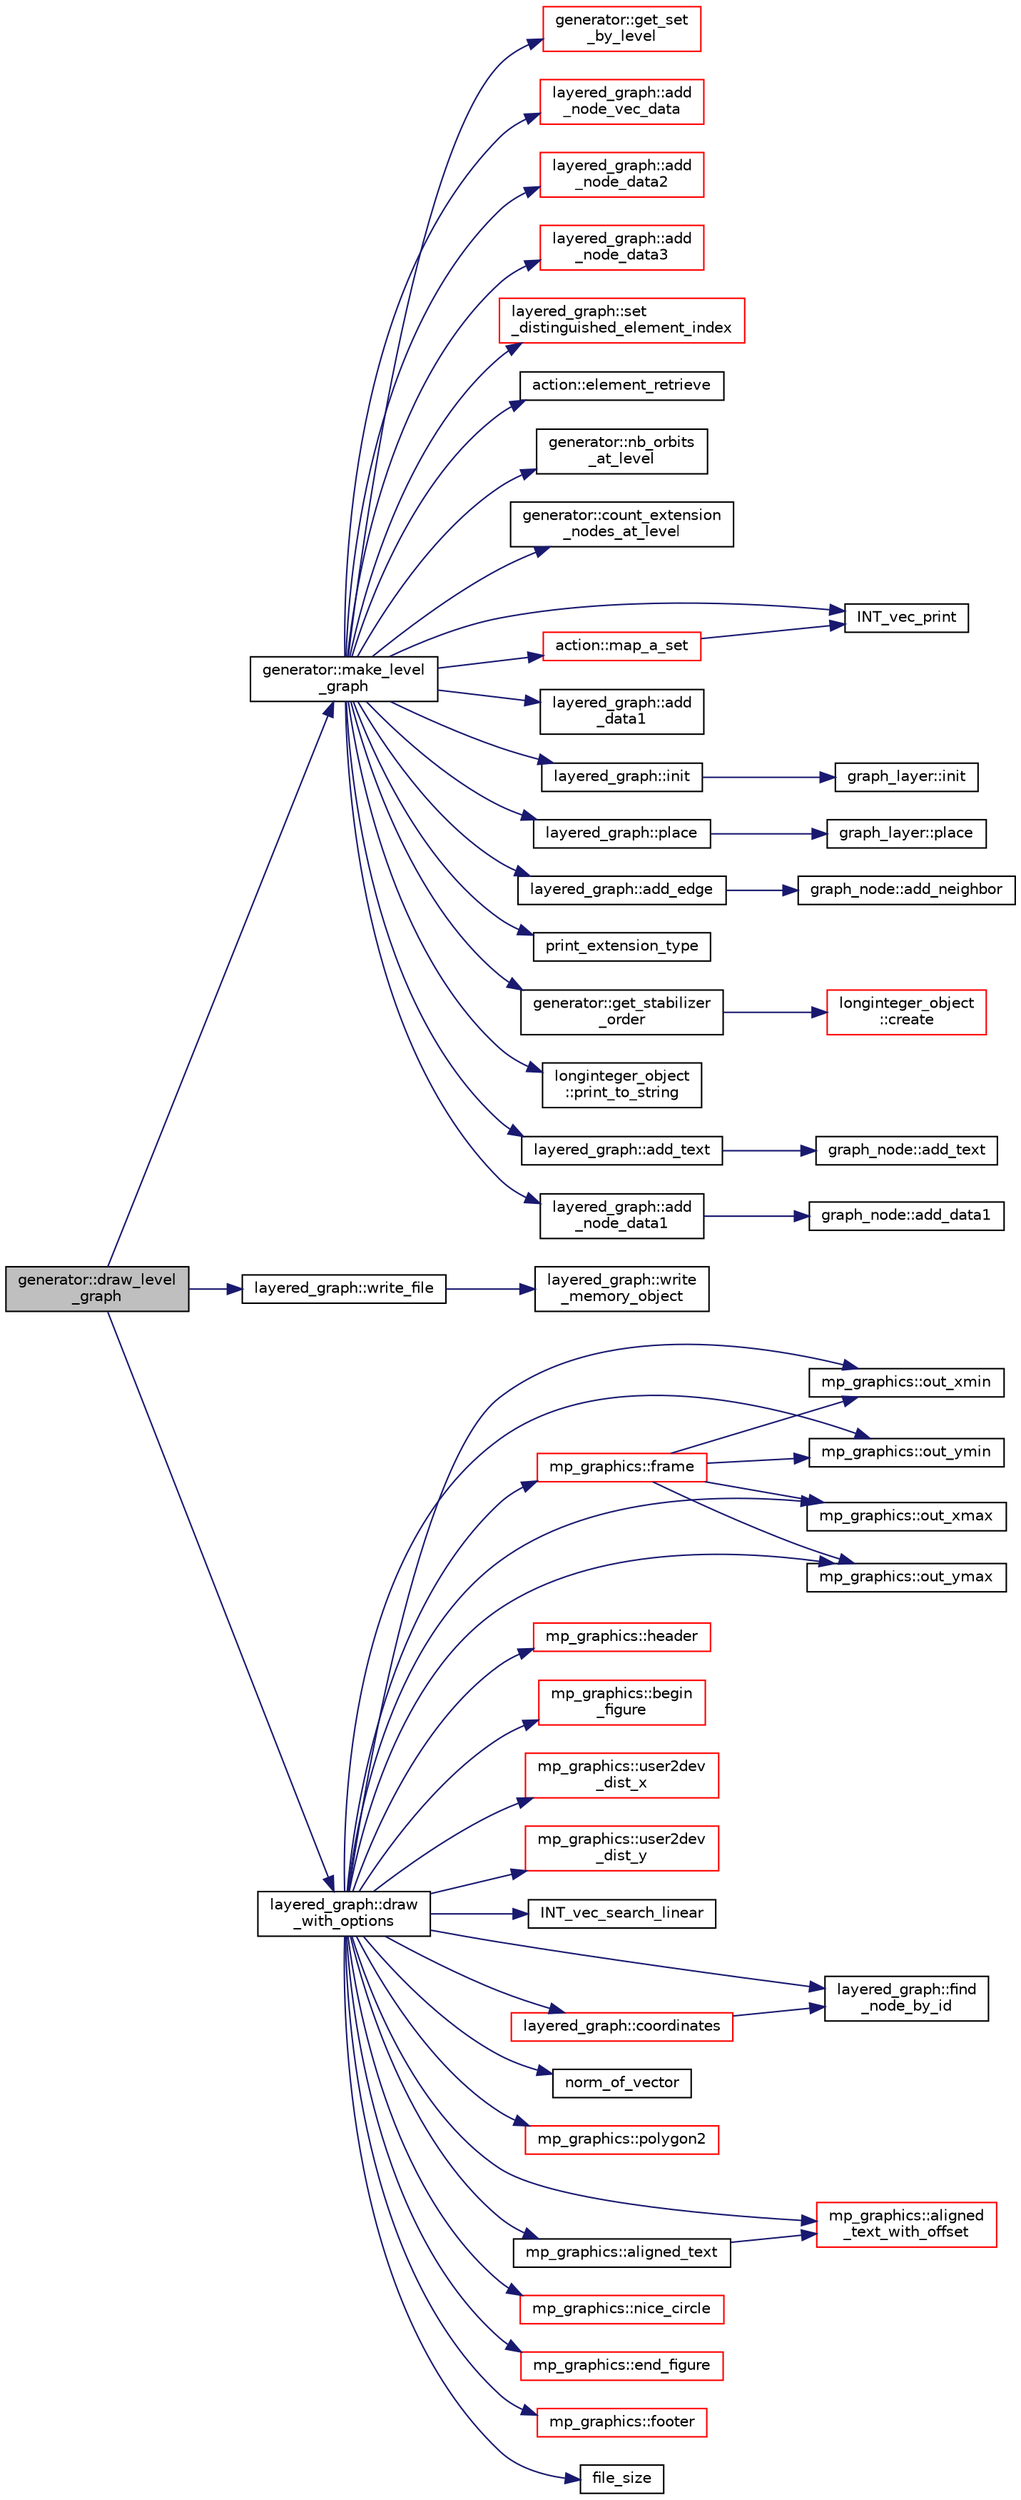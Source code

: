 digraph "generator::draw_level_graph"
{
  edge [fontname="Helvetica",fontsize="10",labelfontname="Helvetica",labelfontsize="10"];
  node [fontname="Helvetica",fontsize="10",shape=record];
  rankdir="LR";
  Node4901 [label="generator::draw_level\l_graph",height=0.2,width=0.4,color="black", fillcolor="grey75", style="filled", fontcolor="black"];
  Node4901 -> Node4902 [color="midnightblue",fontsize="10",style="solid",fontname="Helvetica"];
  Node4902 [label="generator::make_level\l_graph",height=0.2,width=0.4,color="black", fillcolor="white", style="filled",URL="$d7/d73/classgenerator.html#ac5980214ff3f3db0a36011316869c712"];
  Node4902 -> Node4903 [color="midnightblue",fontsize="10",style="solid",fontname="Helvetica"];
  Node4903 [label="generator::nb_orbits\l_at_level",height=0.2,width=0.4,color="black", fillcolor="white", style="filled",URL="$d7/d73/classgenerator.html#a020f3d8378448310d044a4a24fadf301"];
  Node4902 -> Node4904 [color="midnightblue",fontsize="10",style="solid",fontname="Helvetica"];
  Node4904 [label="generator::count_extension\l_nodes_at_level",height=0.2,width=0.4,color="black", fillcolor="white", style="filled",URL="$d7/d73/classgenerator.html#a51ae16bc53402495663479269fc0bee0"];
  Node4902 -> Node4905 [color="midnightblue",fontsize="10",style="solid",fontname="Helvetica"];
  Node4905 [label="INT_vec_print",height=0.2,width=0.4,color="black", fillcolor="white", style="filled",URL="$df/dbf/sajeeb_8_c.html#a79a5901af0b47dd0d694109543c027fe"];
  Node4902 -> Node4906 [color="midnightblue",fontsize="10",style="solid",fontname="Helvetica"];
  Node4906 [label="layered_graph::add\l_data1",height=0.2,width=0.4,color="black", fillcolor="white", style="filled",URL="$da/db1/classlayered__graph.html#a008a6f2cb68387f41f8bf01cf5c0c957"];
  Node4902 -> Node4907 [color="midnightblue",fontsize="10",style="solid",fontname="Helvetica"];
  Node4907 [label="layered_graph::init",height=0.2,width=0.4,color="black", fillcolor="white", style="filled",URL="$da/db1/classlayered__graph.html#a3d3422898f1e8d31eb937fcc460dbac2"];
  Node4907 -> Node4908 [color="midnightblue",fontsize="10",style="solid",fontname="Helvetica"];
  Node4908 [label="graph_layer::init",height=0.2,width=0.4,color="black", fillcolor="white", style="filled",URL="$de/d87/classgraph__layer.html#a4b3e02d2069fb0127514a3d9ce000ff0"];
  Node4902 -> Node4909 [color="midnightblue",fontsize="10",style="solid",fontname="Helvetica"];
  Node4909 [label="layered_graph::place",height=0.2,width=0.4,color="black", fillcolor="white", style="filled",URL="$da/db1/classlayered__graph.html#a5449ff3de184b379ed6986f6e78c8c4a"];
  Node4909 -> Node4910 [color="midnightblue",fontsize="10",style="solid",fontname="Helvetica"];
  Node4910 [label="graph_layer::place",height=0.2,width=0.4,color="black", fillcolor="white", style="filled",URL="$de/d87/classgraph__layer.html#a24ae195b3ddbb86164b816db1ad2223a"];
  Node4902 -> Node4911 [color="midnightblue",fontsize="10",style="solid",fontname="Helvetica"];
  Node4911 [label="layered_graph::add_edge",height=0.2,width=0.4,color="black", fillcolor="white", style="filled",URL="$da/db1/classlayered__graph.html#a018a287d904e5be8d95cf9a5b358f838"];
  Node4911 -> Node4912 [color="midnightblue",fontsize="10",style="solid",fontname="Helvetica"];
  Node4912 [label="graph_node::add_neighbor",height=0.2,width=0.4,color="black", fillcolor="white", style="filled",URL="$d6/d21/classgraph__node.html#a22cf1ed1de6059f37be3e8f778cbba09"];
  Node4902 -> Node4913 [color="midnightblue",fontsize="10",style="solid",fontname="Helvetica"];
  Node4913 [label="print_extension_type",height=0.2,width=0.4,color="black", fillcolor="white", style="filled",URL="$da/d10/other_8h.html#ab39242254c1c0bce13010118473d8c74"];
  Node4902 -> Node4914 [color="midnightblue",fontsize="10",style="solid",fontname="Helvetica"];
  Node4914 [label="generator::get_stabilizer\l_order",height=0.2,width=0.4,color="black", fillcolor="white", style="filled",URL="$d7/d73/classgenerator.html#a2a03fc974c76e47e999f3abc99e6b81d"];
  Node4914 -> Node4915 [color="midnightblue",fontsize="10",style="solid",fontname="Helvetica"];
  Node4915 [label="longinteger_object\l::create",height=0.2,width=0.4,color="red", fillcolor="white", style="filled",URL="$dd/d7e/classlonginteger__object.html#a95d2eebc60849c3963a49298b1f498c2"];
  Node4902 -> Node4921 [color="midnightblue",fontsize="10",style="solid",fontname="Helvetica"];
  Node4921 [label="longinteger_object\l::print_to_string",height=0.2,width=0.4,color="black", fillcolor="white", style="filled",URL="$dd/d7e/classlonginteger__object.html#abf29fedc2ef57bb6c8bcc8e1f052efda"];
  Node4902 -> Node4922 [color="midnightblue",fontsize="10",style="solid",fontname="Helvetica"];
  Node4922 [label="layered_graph::add_text",height=0.2,width=0.4,color="black", fillcolor="white", style="filled",URL="$da/db1/classlayered__graph.html#aa9c738e91c1bbd546c39e6a32ff05c83"];
  Node4922 -> Node4923 [color="midnightblue",fontsize="10",style="solid",fontname="Helvetica"];
  Node4923 [label="graph_node::add_text",height=0.2,width=0.4,color="black", fillcolor="white", style="filled",URL="$d6/d21/classgraph__node.html#af21adc4e54d53c060db9470669ca8e3f"];
  Node4902 -> Node4924 [color="midnightblue",fontsize="10",style="solid",fontname="Helvetica"];
  Node4924 [label="layered_graph::add\l_node_data1",height=0.2,width=0.4,color="black", fillcolor="white", style="filled",URL="$da/db1/classlayered__graph.html#a8385de4bc26e9dd88066e55d3cb9bd4b"];
  Node4924 -> Node4925 [color="midnightblue",fontsize="10",style="solid",fontname="Helvetica"];
  Node4925 [label="graph_node::add_data1",height=0.2,width=0.4,color="black", fillcolor="white", style="filled",URL="$d6/d21/classgraph__node.html#a3ee49a31f1c714ad2695575c3c81c450"];
  Node4902 -> Node4926 [color="midnightblue",fontsize="10",style="solid",fontname="Helvetica"];
  Node4926 [label="generator::get_set\l_by_level",height=0.2,width=0.4,color="red", fillcolor="white", style="filled",URL="$d7/d73/classgenerator.html#a3012a80d862b42c848b84584389c8594"];
  Node4902 -> Node4928 [color="midnightblue",fontsize="10",style="solid",fontname="Helvetica"];
  Node4928 [label="layered_graph::add\l_node_vec_data",height=0.2,width=0.4,color="red", fillcolor="white", style="filled",URL="$da/db1/classlayered__graph.html#a0d91c07f86a005655748c99cff1b895f"];
  Node4902 -> Node4931 [color="midnightblue",fontsize="10",style="solid",fontname="Helvetica"];
  Node4931 [label="layered_graph::add\l_node_data2",height=0.2,width=0.4,color="red", fillcolor="white", style="filled",URL="$da/db1/classlayered__graph.html#a2d72d0538b4908cc0c0c24b4af7c9154"];
  Node4902 -> Node4933 [color="midnightblue",fontsize="10",style="solid",fontname="Helvetica"];
  Node4933 [label="layered_graph::add\l_node_data3",height=0.2,width=0.4,color="red", fillcolor="white", style="filled",URL="$da/db1/classlayered__graph.html#af41e17810ce0e037178e859be7a45fda"];
  Node4902 -> Node4935 [color="midnightblue",fontsize="10",style="solid",fontname="Helvetica"];
  Node4935 [label="layered_graph::set\l_distinguished_element_index",height=0.2,width=0.4,color="red", fillcolor="white", style="filled",URL="$da/db1/classlayered__graph.html#a1eaa49d10447a6c84db40477df26519d"];
  Node4902 -> Node4937 [color="midnightblue",fontsize="10",style="solid",fontname="Helvetica"];
  Node4937 [label="action::element_retrieve",height=0.2,width=0.4,color="black", fillcolor="white", style="filled",URL="$d2/d86/classaction.html#ad28f6f8810ffbad64c1490f78e51e2b1"];
  Node4902 -> Node4938 [color="midnightblue",fontsize="10",style="solid",fontname="Helvetica"];
  Node4938 [label="action::map_a_set",height=0.2,width=0.4,color="red", fillcolor="white", style="filled",URL="$d2/d86/classaction.html#a600e542e5aeca2a46f18110e027947e0"];
  Node4938 -> Node4905 [color="midnightblue",fontsize="10",style="solid",fontname="Helvetica"];
  Node4901 -> Node4941 [color="midnightblue",fontsize="10",style="solid",fontname="Helvetica"];
  Node4941 [label="layered_graph::write_file",height=0.2,width=0.4,color="black", fillcolor="white", style="filled",URL="$da/db1/classlayered__graph.html#aa6be0def70df293f8e50a6aadcbd5d89"];
  Node4941 -> Node4942 [color="midnightblue",fontsize="10",style="solid",fontname="Helvetica"];
  Node4942 [label="layered_graph::write\l_memory_object",height=0.2,width=0.4,color="black", fillcolor="white", style="filled",URL="$da/db1/classlayered__graph.html#a9fd9630354f493941c8407da7c5e4a92"];
  Node4901 -> Node4943 [color="midnightblue",fontsize="10",style="solid",fontname="Helvetica"];
  Node4943 [label="layered_graph::draw\l_with_options",height=0.2,width=0.4,color="black", fillcolor="white", style="filled",URL="$da/db1/classlayered__graph.html#a4c76e40c6cf5bfb2ab2df20c33e846bc"];
  Node4943 -> Node4944 [color="midnightblue",fontsize="10",style="solid",fontname="Helvetica"];
  Node4944 [label="mp_graphics::out_xmin",height=0.2,width=0.4,color="black", fillcolor="white", style="filled",URL="$da/d2c/classmp__graphics.html#a565bfb3987a4e246e3fd61d15c714ee7"];
  Node4943 -> Node4945 [color="midnightblue",fontsize="10",style="solid",fontname="Helvetica"];
  Node4945 [label="mp_graphics::out_ymin",height=0.2,width=0.4,color="black", fillcolor="white", style="filled",URL="$da/d2c/classmp__graphics.html#a01d97c3ec8360a3c2244aa895e2b9c9e"];
  Node4943 -> Node4946 [color="midnightblue",fontsize="10",style="solid",fontname="Helvetica"];
  Node4946 [label="mp_graphics::out_xmax",height=0.2,width=0.4,color="black", fillcolor="white", style="filled",URL="$da/d2c/classmp__graphics.html#af0f66267f65077db72afeb0ce0b8df31"];
  Node4943 -> Node4947 [color="midnightblue",fontsize="10",style="solid",fontname="Helvetica"];
  Node4947 [label="mp_graphics::out_ymax",height=0.2,width=0.4,color="black", fillcolor="white", style="filled",URL="$da/d2c/classmp__graphics.html#a16d4b00f27d431c20c08840b6043cc7f"];
  Node4943 -> Node4948 [color="midnightblue",fontsize="10",style="solid",fontname="Helvetica"];
  Node4948 [label="mp_graphics::header",height=0.2,width=0.4,color="red", fillcolor="white", style="filled",URL="$da/d2c/classmp__graphics.html#ad500b1cac8c75bf8a2f2ac78938c4e30"];
  Node4943 -> Node4952 [color="midnightblue",fontsize="10",style="solid",fontname="Helvetica"];
  Node4952 [label="mp_graphics::begin\l_figure",height=0.2,width=0.4,color="red", fillcolor="white", style="filled",URL="$da/d2c/classmp__graphics.html#a5755257d778fb161984a756d0ad9c600"];
  Node4943 -> Node4954 [color="midnightblue",fontsize="10",style="solid",fontname="Helvetica"];
  Node4954 [label="mp_graphics::frame",height=0.2,width=0.4,color="red", fillcolor="white", style="filled",URL="$da/d2c/classmp__graphics.html#a4094becb93ac234f2f3ebd1be83d10ff"];
  Node4954 -> Node4944 [color="midnightblue",fontsize="10",style="solid",fontname="Helvetica"];
  Node4954 -> Node4946 [color="midnightblue",fontsize="10",style="solid",fontname="Helvetica"];
  Node4954 -> Node4945 [color="midnightblue",fontsize="10",style="solid",fontname="Helvetica"];
  Node4954 -> Node4947 [color="midnightblue",fontsize="10",style="solid",fontname="Helvetica"];
  Node4943 -> Node4972 [color="midnightblue",fontsize="10",style="solid",fontname="Helvetica"];
  Node4972 [label="mp_graphics::user2dev\l_dist_x",height=0.2,width=0.4,color="red", fillcolor="white", style="filled",URL="$da/d2c/classmp__graphics.html#a0c6b0bda2fbf3a7baa984eba08a87478"];
  Node4943 -> Node4974 [color="midnightblue",fontsize="10",style="solid",fontname="Helvetica"];
  Node4974 [label="mp_graphics::user2dev\l_dist_y",height=0.2,width=0.4,color="red", fillcolor="white", style="filled",URL="$da/d2c/classmp__graphics.html#acc9d05db077346e4fc8850bc80e9c96c"];
  Node4943 -> Node4976 [color="midnightblue",fontsize="10",style="solid",fontname="Helvetica"];
  Node4976 [label="INT_vec_search_linear",height=0.2,width=0.4,color="black", fillcolor="white", style="filled",URL="$d5/de2/foundations_2data__structures_2data__structures_8h.html#ad0aa35e081da3ba3cc8841bf086ba9aa"];
  Node4943 -> Node4977 [color="midnightblue",fontsize="10",style="solid",fontname="Helvetica"];
  Node4977 [label="layered_graph::coordinates",height=0.2,width=0.4,color="red", fillcolor="white", style="filled",URL="$da/db1/classlayered__graph.html#abbe593a1640471038ad4d5264416e19c"];
  Node4977 -> Node4978 [color="midnightblue",fontsize="10",style="solid",fontname="Helvetica"];
  Node4978 [label="layered_graph::find\l_node_by_id",height=0.2,width=0.4,color="black", fillcolor="white", style="filled",URL="$da/db1/classlayered__graph.html#a380a87fc8f87f526f71e13670fe5ef12"];
  Node4943 -> Node4978 [color="midnightblue",fontsize="10",style="solid",fontname="Helvetica"];
  Node4943 -> Node4980 [color="midnightblue",fontsize="10",style="solid",fontname="Helvetica"];
  Node4980 [label="norm_of_vector",height=0.2,width=0.4,color="black", fillcolor="white", style="filled",URL="$d6/d32/layered__graph_8_c.html#a4778f1c458356058461e7eff396897ce"];
  Node4943 -> Node4981 [color="midnightblue",fontsize="10",style="solid",fontname="Helvetica"];
  Node4981 [label="mp_graphics::polygon2",height=0.2,width=0.4,color="red", fillcolor="white", style="filled",URL="$da/d2c/classmp__graphics.html#ad4052be9dec4eeef879dcc8ca6d85d71"];
  Node4943 -> Node4982 [color="midnightblue",fontsize="10",style="solid",fontname="Helvetica"];
  Node4982 [label="mp_graphics::aligned\l_text_with_offset",height=0.2,width=0.4,color="red", fillcolor="white", style="filled",URL="$da/d2c/classmp__graphics.html#a3b5a8558ee721bd8b9ed36e732317679"];
  Node4943 -> Node4989 [color="midnightblue",fontsize="10",style="solid",fontname="Helvetica"];
  Node4989 [label="mp_graphics::nice_circle",height=0.2,width=0.4,color="red", fillcolor="white", style="filled",URL="$da/d2c/classmp__graphics.html#a29055ee6a26b527757614c4e75911ade"];
  Node4943 -> Node4996 [color="midnightblue",fontsize="10",style="solid",fontname="Helvetica"];
  Node4996 [label="mp_graphics::aligned_text",height=0.2,width=0.4,color="black", fillcolor="white", style="filled",URL="$da/d2c/classmp__graphics.html#a52ca0d0e39640fe15c6a8bd8633c9e5a"];
  Node4996 -> Node4982 [color="midnightblue",fontsize="10",style="solid",fontname="Helvetica"];
  Node4943 -> Node4997 [color="midnightblue",fontsize="10",style="solid",fontname="Helvetica"];
  Node4997 [label="mp_graphics::end_figure",height=0.2,width=0.4,color="red", fillcolor="white", style="filled",URL="$da/d2c/classmp__graphics.html#af7e758a9c83d809d033e1d18752d2925"];
  Node4943 -> Node4999 [color="midnightblue",fontsize="10",style="solid",fontname="Helvetica"];
  Node4999 [label="mp_graphics::footer",height=0.2,width=0.4,color="red", fillcolor="white", style="filled",URL="$da/d2c/classmp__graphics.html#a20ae36e3dae7401578c7623f73419fe8"];
  Node4943 -> Node5003 [color="midnightblue",fontsize="10",style="solid",fontname="Helvetica"];
  Node5003 [label="file_size",height=0.2,width=0.4,color="black", fillcolor="white", style="filled",URL="$df/dbf/sajeeb_8_c.html#a5c37cf5785204b6e9adf647dc14d0e50"];
}
